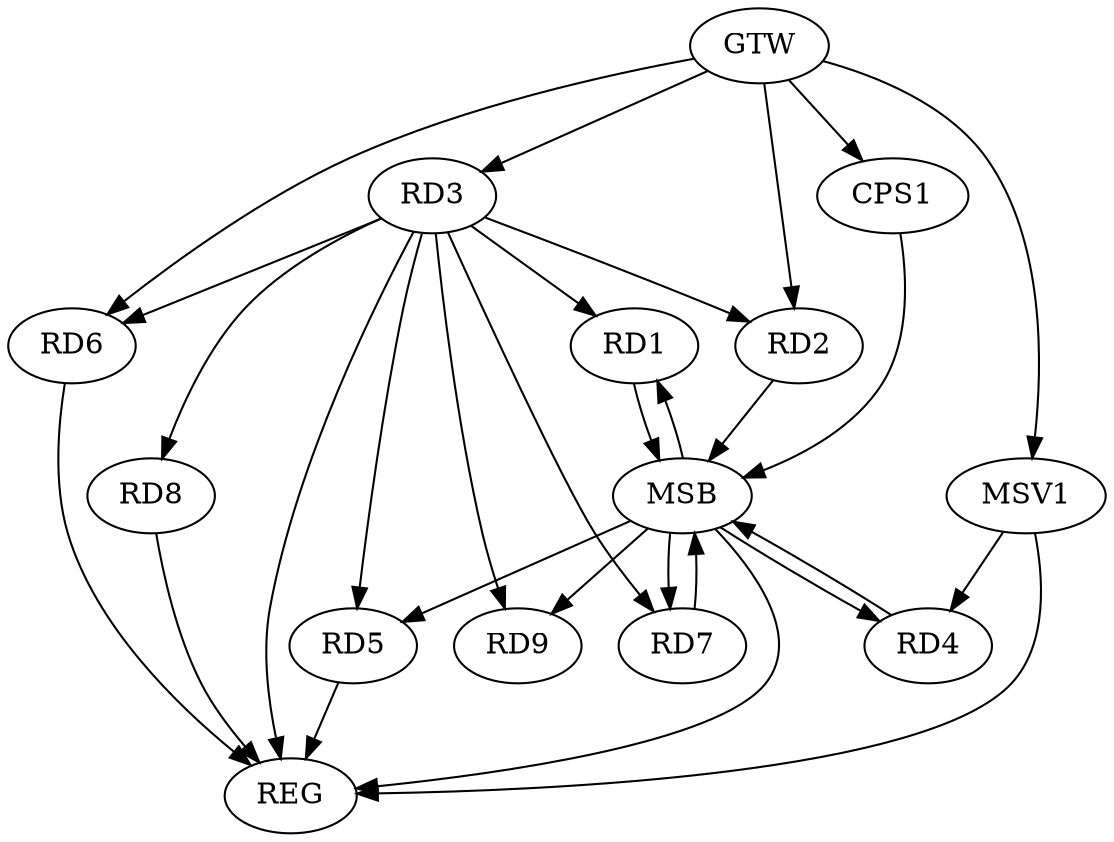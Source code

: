 strict digraph G {
  RD1 [ label="RD1" ];
  RD2 [ label="RD2" ];
  RD3 [ label="RD3" ];
  RD4 [ label="RD4" ];
  RD5 [ label="RD5" ];
  RD6 [ label="RD6" ];
  RD7 [ label="RD7" ];
  RD8 [ label="RD8" ];
  RD9 [ label="RD9" ];
  CPS1 [ label="CPS1" ];
  GTW [ label="GTW" ];
  REG [ label="REG" ];
  MSB [ label="MSB" ];
  MSV1 [ label="MSV1" ];
  RD3 -> RD7;
  GTW -> RD2;
  GTW -> RD3;
  GTW -> RD6;
  GTW -> CPS1;
  RD3 -> REG;
  RD5 -> REG;
  RD6 -> REG;
  RD8 -> REG;
  RD1 -> MSB;
  MSB -> REG;
  RD2 -> MSB;
  MSB -> RD4;
  MSB -> RD5;
  MSB -> RD9;
  RD4 -> MSB;
  MSB -> RD1;
  RD7 -> MSB;
  CPS1 -> MSB;
  MSB -> RD7;
  RD3 -> RD1;
  RD3 -> RD9;
  RD3 -> RD8;
  RD3 -> RD2;
  RD3 -> RD6;
  RD3 -> RD5;
  MSV1 -> RD4;
  GTW -> MSV1;
  MSV1 -> REG;
}
